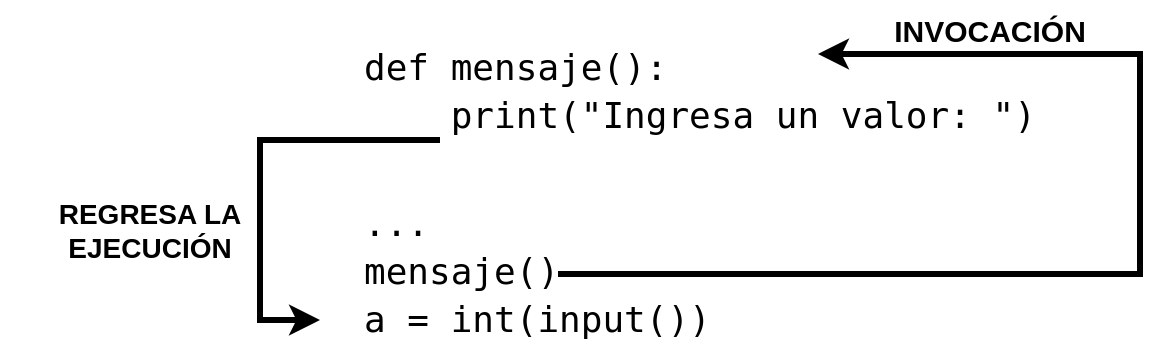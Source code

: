 <mxfile version="24.5.2" type="device">
  <diagram name="Página-1" id="qJkqUwkTHo6sz2fAtJzV">
    <mxGraphModel dx="1434" dy="728" grid="1" gridSize="10" guides="1" tooltips="1" connect="1" arrows="1" fold="1" page="1" pageScale="1" pageWidth="1169" pageHeight="827" math="0" shadow="0">
      <root>
        <mxCell id="0" />
        <mxCell id="1" parent="0" />
        <mxCell id="PJ3GJsrvu3Tdc1vJ4jPy-1" value="&lt;div style=&quot;color: #000000;background-color: #ffffff;font-family: &#39;Droid Sans Mono&#39;, &#39;monospace&#39;, monospace;font-weight: normal;font-size: 18px;line-height: 24px;white-space: pre;&quot;&gt;&lt;div&gt;&lt;span style=&quot;color: #000000;&quot;&gt;def mensaje():&lt;/span&gt;&lt;/div&gt;&lt;div&gt;&lt;span style=&quot;color: #000000;&quot;&gt;    print(&quot;Ingresa un valor: &quot;)&lt;/span&gt;&lt;/div&gt;&lt;/div&gt;" style="text;strokeColor=none;align=left;fillColor=none;html=1;verticalAlign=middle;whiteSpace=wrap;rounded=0;" vertex="1" parent="1">
          <mxGeometry x="270" y="180" width="60" height="30" as="geometry" />
        </mxCell>
        <mxCell id="PJ3GJsrvu3Tdc1vJ4jPy-2" value="&lt;div style=&quot;color: #000000;background-color: #ffffff;font-family: &#39;Droid Sans Mono&#39;, &#39;monospace&#39;, monospace;font-weight: normal;font-size: 18px;line-height: 24px;white-space: pre;&quot; align=&quot;left&quot;&gt;&lt;div&gt;&lt;span style=&quot;color: #000000;&quot;&gt;...&lt;br&gt;&lt;/span&gt;&lt;/div&gt;&lt;div&gt;&lt;span style=&quot;color: #000000;&quot;&gt;mensaje()&lt;/span&gt;&lt;/div&gt;&lt;div&gt;&lt;span style=&quot;color: #000000;&quot;&gt;a = int(input())&lt;/span&gt;&lt;/div&gt;&lt;/div&gt;" style="text;strokeColor=none;align=left;fillColor=none;html=1;verticalAlign=middle;whiteSpace=wrap;rounded=0;" vertex="1" parent="1">
          <mxGeometry x="270" y="270" width="60" height="30" as="geometry" />
        </mxCell>
        <mxCell id="PJ3GJsrvu3Tdc1vJ4jPy-3" value="" style="endArrow=classic;html=1;rounded=0;strokeWidth=3;edgeStyle=elbowEdgeStyle;" edge="1" parent="1">
          <mxGeometry width="50" height="50" relative="1" as="geometry">
            <mxPoint x="369" y="286.998" as="sourcePoint" />
            <mxPoint x="499" y="177" as="targetPoint" />
            <Array as="points">
              <mxPoint x="660" y="220" />
            </Array>
          </mxGeometry>
        </mxCell>
        <mxCell id="PJ3GJsrvu3Tdc1vJ4jPy-6" value="&lt;b&gt;&lt;font style=&quot;font-size: 15px;&quot;&gt;INVOCACIÓN&lt;/font&gt;&lt;/b&gt;" style="text;strokeColor=none;align=center;fillColor=none;html=1;verticalAlign=middle;whiteSpace=wrap;rounded=0;" vertex="1" parent="1">
          <mxGeometry x="555" y="150" width="60" height="30" as="geometry" />
        </mxCell>
        <mxCell id="PJ3GJsrvu3Tdc1vJ4jPy-7" value="" style="endArrow=classic;html=1;rounded=0;strokeWidth=3;edgeStyle=elbowEdgeStyle;" edge="1" parent="1">
          <mxGeometry width="50" height="50" relative="1" as="geometry">
            <mxPoint x="310" y="220" as="sourcePoint" />
            <mxPoint x="250" y="310" as="targetPoint" />
            <Array as="points">
              <mxPoint x="220" y="280" />
            </Array>
          </mxGeometry>
        </mxCell>
        <mxCell id="PJ3GJsrvu3Tdc1vJ4jPy-8" value="&lt;b style=&quot;font-size: 14px;&quot;&gt;&lt;font style=&quot;font-size: 14px;&quot;&gt;REGRESA LA EJECUCIÓN&lt;br&gt;&lt;/font&gt;&lt;/b&gt;" style="text;strokeColor=none;align=center;fillColor=none;html=1;verticalAlign=middle;whiteSpace=wrap;rounded=0;" vertex="1" parent="1">
          <mxGeometry x="90" y="250" width="150" height="30" as="geometry" />
        </mxCell>
      </root>
    </mxGraphModel>
  </diagram>
</mxfile>
